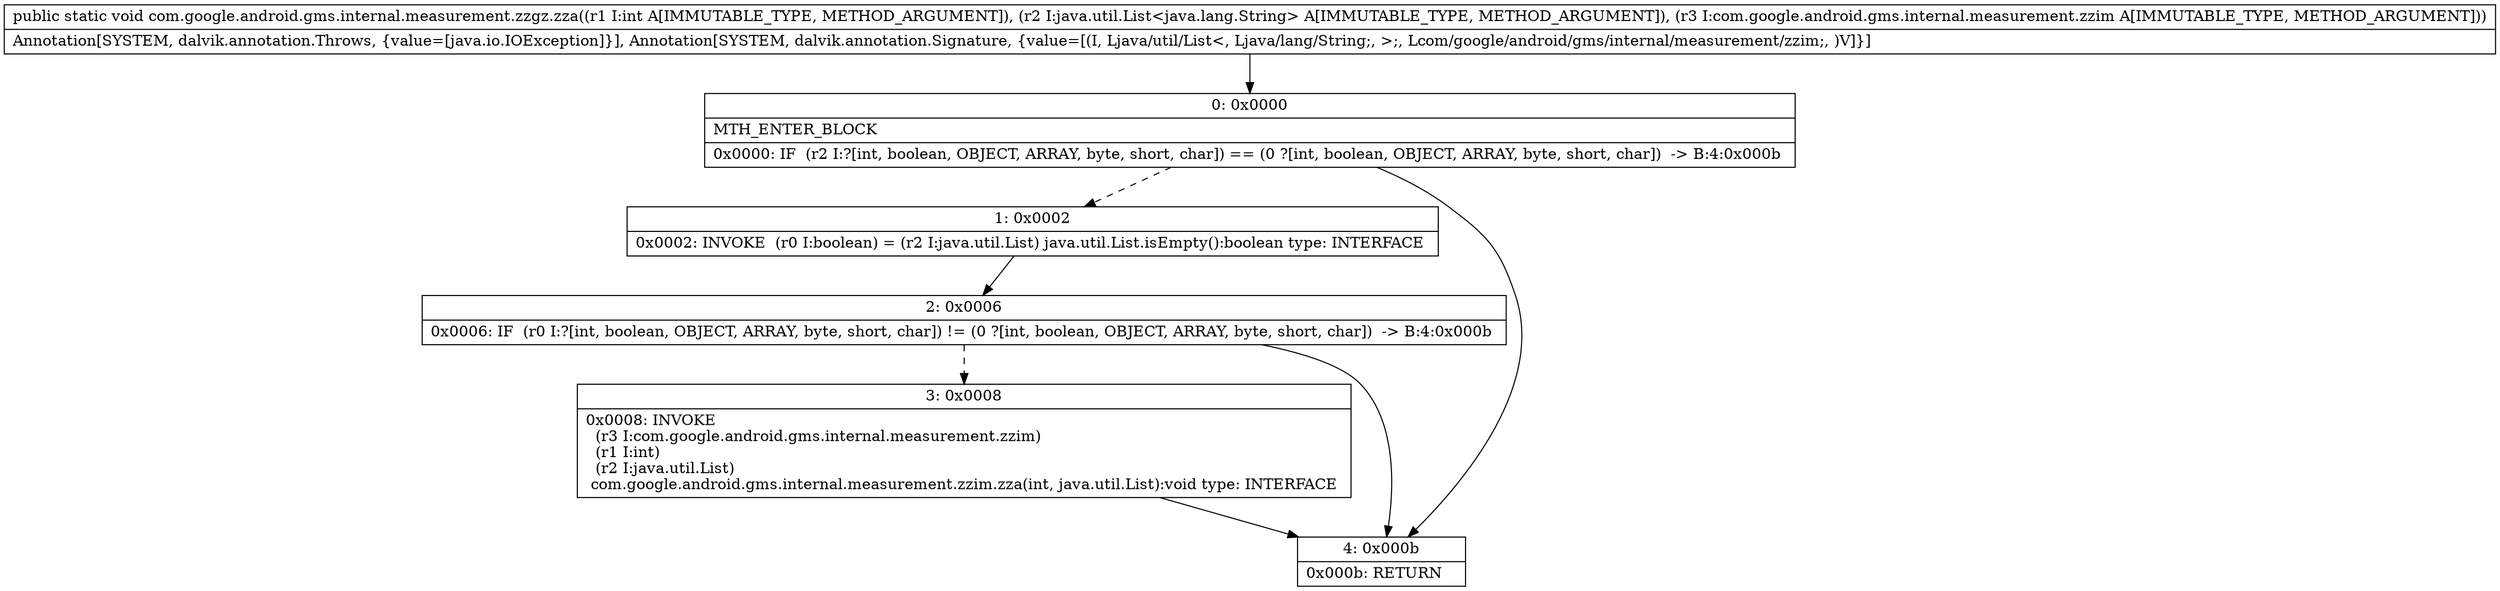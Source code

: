 digraph "CFG forcom.google.android.gms.internal.measurement.zzgz.zza(ILjava\/util\/List;Lcom\/google\/android\/gms\/internal\/measurement\/zzim;)V" {
Node_0 [shape=record,label="{0\:\ 0x0000|MTH_ENTER_BLOCK\l|0x0000: IF  (r2 I:?[int, boolean, OBJECT, ARRAY, byte, short, char]) == (0 ?[int, boolean, OBJECT, ARRAY, byte, short, char])  \-\> B:4:0x000b \l}"];
Node_1 [shape=record,label="{1\:\ 0x0002|0x0002: INVOKE  (r0 I:boolean) = (r2 I:java.util.List) java.util.List.isEmpty():boolean type: INTERFACE \l}"];
Node_2 [shape=record,label="{2\:\ 0x0006|0x0006: IF  (r0 I:?[int, boolean, OBJECT, ARRAY, byte, short, char]) != (0 ?[int, boolean, OBJECT, ARRAY, byte, short, char])  \-\> B:4:0x000b \l}"];
Node_3 [shape=record,label="{3\:\ 0x0008|0x0008: INVOKE  \l  (r3 I:com.google.android.gms.internal.measurement.zzim)\l  (r1 I:int)\l  (r2 I:java.util.List)\l com.google.android.gms.internal.measurement.zzim.zza(int, java.util.List):void type: INTERFACE \l}"];
Node_4 [shape=record,label="{4\:\ 0x000b|0x000b: RETURN   \l}"];
MethodNode[shape=record,label="{public static void com.google.android.gms.internal.measurement.zzgz.zza((r1 I:int A[IMMUTABLE_TYPE, METHOD_ARGUMENT]), (r2 I:java.util.List\<java.lang.String\> A[IMMUTABLE_TYPE, METHOD_ARGUMENT]), (r3 I:com.google.android.gms.internal.measurement.zzim A[IMMUTABLE_TYPE, METHOD_ARGUMENT]))  | Annotation[SYSTEM, dalvik.annotation.Throws, \{value=[java.io.IOException]\}], Annotation[SYSTEM, dalvik.annotation.Signature, \{value=[(I, Ljava\/util\/List\<, Ljava\/lang\/String;, \>;, Lcom\/google\/android\/gms\/internal\/measurement\/zzim;, )V]\}]\l}"];
MethodNode -> Node_0;
Node_0 -> Node_1[style=dashed];
Node_0 -> Node_4;
Node_1 -> Node_2;
Node_2 -> Node_3[style=dashed];
Node_2 -> Node_4;
Node_3 -> Node_4;
}

